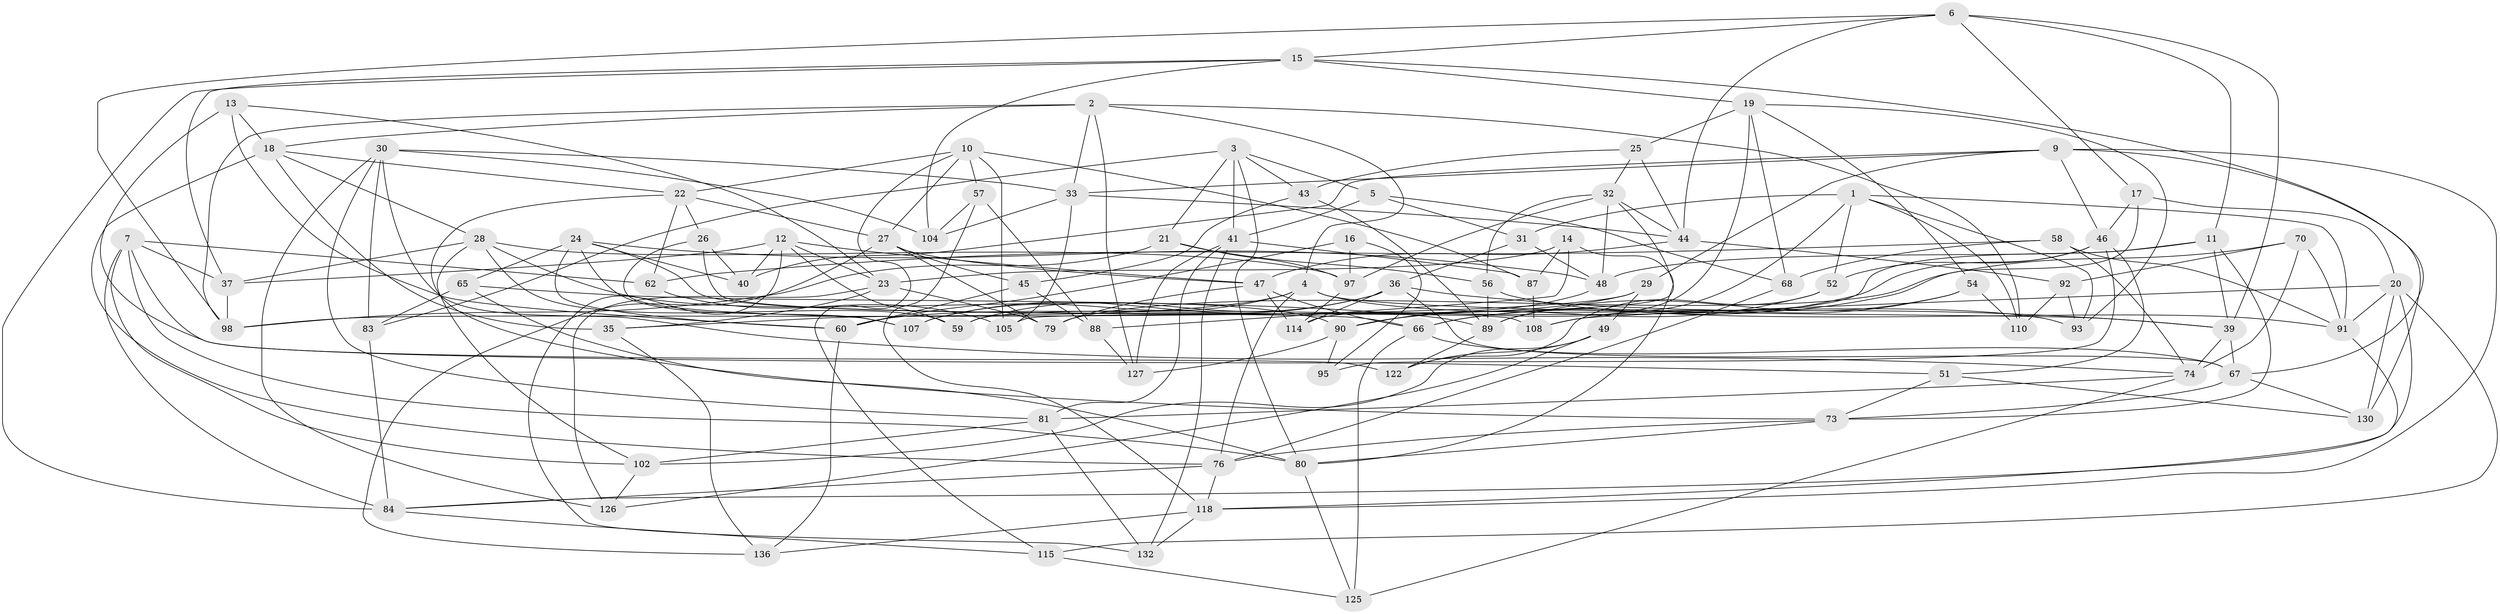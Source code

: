// original degree distribution, {4: 1.0}
// Generated by graph-tools (version 1.1) at 2025/42/03/06/25 10:42:25]
// undirected, 93 vertices, 227 edges
graph export_dot {
graph [start="1"]
  node [color=gray90,style=filled];
  1 [super="+119"];
  2 [super="+8"];
  3 [super="+61"];
  4 [super="+34"];
  5;
  6 [super="+38"];
  7 [super="+53"];
  9 [super="+50"];
  10 [super="+77"];
  11 [super="+135"];
  12 [super="+55"];
  13;
  14;
  15 [super="+86"];
  16;
  17;
  18 [super="+78"];
  19 [super="+71"];
  20 [super="+137"];
  21;
  22 [super="+42"];
  23 [super="+117"];
  24 [super="+133"];
  25;
  26;
  27 [super="+112"];
  28 [super="+120"];
  29;
  30 [super="+109"];
  31;
  32 [super="+82"];
  33 [super="+113"];
  35;
  36 [super="+94"];
  37 [super="+85"];
  39 [super="+139"];
  40;
  41 [super="+129"];
  43;
  44 [super="+121"];
  45;
  46 [super="+63"];
  47 [super="+64"];
  48 [super="+69"];
  49;
  51;
  52;
  54;
  56;
  57;
  58;
  59;
  60 [super="+75"];
  62;
  65;
  66 [super="+72"];
  67 [super="+138"];
  68;
  70;
  73 [super="+100"];
  74 [super="+116"];
  76 [super="+103"];
  79;
  80 [super="+106"];
  81 [super="+99"];
  83;
  84 [super="+111"];
  87;
  88;
  89 [super="+124"];
  90 [super="+96"];
  91 [super="+134"];
  92;
  93;
  95;
  97 [super="+101"];
  98 [super="+123"];
  102 [super="+131"];
  104;
  105;
  107;
  108;
  110;
  114;
  115;
  118 [super="+128"];
  122;
  125;
  126;
  127;
  130;
  132;
  136;
  1 -- 31;
  1 -- 93;
  1 -- 91;
  1 -- 89;
  1 -- 52;
  1 -- 110;
  2 -- 110;
  2 -- 4;
  2 -- 127;
  2 -- 18;
  2 -- 33;
  2 -- 98;
  3 -- 83;
  3 -- 80;
  3 -- 41;
  3 -- 43;
  3 -- 21;
  3 -- 5;
  4 -- 39;
  4 -- 35;
  4 -- 107;
  4 -- 93;
  4 -- 76;
  5 -- 68;
  5 -- 41;
  5 -- 31;
  6 -- 15;
  6 -- 11;
  6 -- 17;
  6 -- 98;
  6 -- 44;
  6 -- 39;
  7 -- 102;
  7 -- 37;
  7 -- 62;
  7 -- 80;
  7 -- 122;
  7 -- 84;
  9 -- 40;
  9 -- 29;
  9 -- 130;
  9 -- 46;
  9 -- 33;
  9 -- 118;
  10 -- 57;
  10 -- 105;
  10 -- 22;
  10 -- 115;
  10 -- 27;
  10 -- 87;
  11 -- 48 [weight=2];
  11 -- 73;
  11 -- 59;
  11 -- 39;
  12 -- 40;
  12 -- 59;
  12 -- 47;
  12 -- 132;
  12 -- 23;
  12 -- 37;
  13 -- 18;
  13 -- 60;
  13 -- 51;
  13 -- 23;
  14 -- 88;
  14 -- 80;
  14 -- 87;
  14 -- 23;
  15 -- 104;
  15 -- 19;
  15 -- 84;
  15 -- 67;
  15 -- 37;
  16 -- 97 [weight=2];
  16 -- 95;
  16 -- 60;
  17 -- 66;
  17 -- 46;
  17 -- 20;
  18 -- 28;
  18 -- 35;
  18 -- 76;
  18 -- 22;
  19 -- 93;
  19 -- 68;
  19 -- 25;
  19 -- 114;
  19 -- 54;
  20 -- 108;
  20 -- 130;
  20 -- 115;
  20 -- 91;
  20 -- 84;
  21 -- 97;
  21 -- 56;
  21 -- 98;
  22 -- 27;
  22 -- 62;
  22 -- 73;
  22 -- 26;
  23 -- 35;
  23 -- 126;
  23 -- 79;
  24 -- 40;
  24 -- 107;
  24 -- 65;
  24 -- 60;
  24 -- 48;
  24 -- 66;
  25 -- 32;
  25 -- 43;
  25 -- 44;
  26 -- 40;
  26 -- 107;
  26 -- 108;
  27 -- 45;
  27 -- 136;
  27 -- 79;
  27 -- 47;
  28 -- 102;
  28 -- 97;
  28 -- 90;
  28 -- 59;
  28 -- 37;
  29 -- 49;
  29 -- 98;
  29 -- 60;
  30 -- 83;
  30 -- 104;
  30 -- 33;
  30 -- 126;
  30 -- 74;
  30 -- 81;
  31 -- 48;
  31 -- 36;
  32 -- 44;
  32 -- 105;
  32 -- 97;
  32 -- 56;
  32 -- 48;
  33 -- 104;
  33 -- 44;
  33 -- 105;
  35 -- 136;
  36 -- 59;
  36 -- 114;
  36 -- 107;
  36 -- 39;
  36 -- 67;
  37 -- 98 [weight=2];
  39 -- 67;
  39 -- 74;
  41 -- 87;
  41 -- 132;
  41 -- 127;
  41 -- 81;
  43 -- 45;
  43 -- 89;
  44 -- 47;
  44 -- 92;
  45 -- 88;
  45 -- 60;
  46 -- 95;
  46 -- 52;
  46 -- 51;
  46 -- 66;
  47 -- 114;
  47 -- 66;
  47 -- 79;
  48 -- 90;
  49 -- 126;
  49 -- 122;
  49 -- 102;
  51 -- 73;
  51 -- 130;
  52 -- 122;
  52 -- 90;
  54 -- 110;
  54 -- 89;
  54 -- 108;
  56 -- 91;
  56 -- 89;
  57 -- 104;
  57 -- 88;
  57 -- 118;
  58 -- 68;
  58 -- 62;
  58 -- 74;
  58 -- 91;
  60 -- 136;
  62 -- 105;
  65 -- 80;
  65 -- 83;
  65 -- 89;
  66 -- 67;
  66 -- 125;
  67 -- 130;
  67 -- 73;
  68 -- 76;
  70 -- 91;
  70 -- 74;
  70 -- 79;
  70 -- 92;
  73 -- 80;
  73 -- 76;
  74 -- 125;
  74 -- 81;
  76 -- 84;
  76 -- 118;
  80 -- 125;
  81 -- 132;
  81 -- 102 [weight=2];
  83 -- 84;
  84 -- 115;
  87 -- 108;
  88 -- 127;
  89 -- 122;
  90 -- 127;
  90 -- 95 [weight=2];
  91 -- 118;
  92 -- 110;
  92 -- 93;
  97 -- 114;
  102 -- 126;
  115 -- 125;
  118 -- 132;
  118 -- 136;
}
